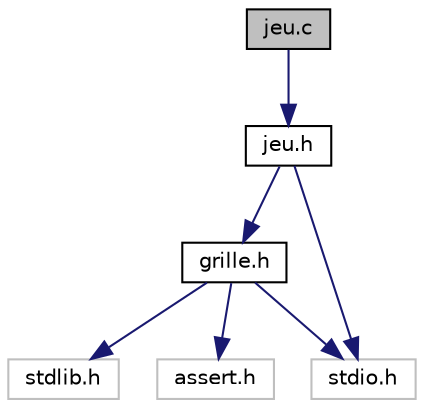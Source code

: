 digraph "jeu.c"
{
  edge [fontname="Helvetica",fontsize="10",labelfontname="Helvetica",labelfontsize="10"];
  node [fontname="Helvetica",fontsize="10",shape=record];
  Node0 [label="jeu.c",height=0.2,width=0.4,color="black", fillcolor="grey75", style="filled", fontcolor="black"];
  Node0 -> Node1 [color="midnightblue",fontsize="10",style="solid"];
  Node1 [label="jeu.h",height=0.2,width=0.4,color="black", fillcolor="white", style="filled",URL="$jeu_8h.html",tooltip="Fichier entête du code source jeu.c. "];
  Node1 -> Node2 [color="midnightblue",fontsize="10",style="solid"];
  Node2 [label="grille.h",height=0.2,width=0.4,color="black", fillcolor="white", style="filled",URL="$grille_8h.html",tooltip="Fichier entête du code source grille.c. "];
  Node2 -> Node3 [color="midnightblue",fontsize="10",style="solid"];
  Node3 [label="stdlib.h",height=0.2,width=0.4,color="grey75", fillcolor="white", style="filled"];
  Node2 -> Node4 [color="midnightblue",fontsize="10",style="solid"];
  Node4 [label="stdio.h",height=0.2,width=0.4,color="grey75", fillcolor="white", style="filled"];
  Node2 -> Node5 [color="midnightblue",fontsize="10",style="solid"];
  Node5 [label="assert.h",height=0.2,width=0.4,color="grey75", fillcolor="white", style="filled"];
  Node1 -> Node4 [color="midnightblue",fontsize="10",style="solid"];
}
